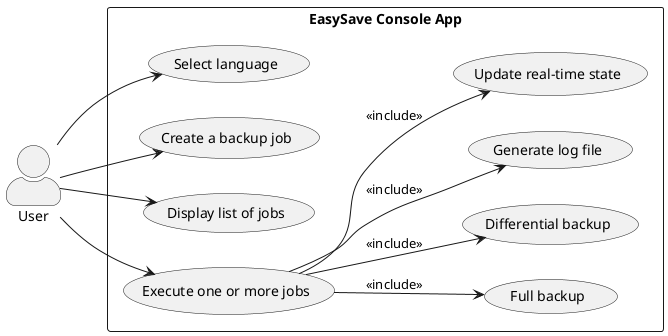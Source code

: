 @startuml
left to right direction
skinparam packageStyle rectangle
skinparam actorStyle awesome

actor User

rectangle "EasySave Console App" {

    (Select language) as UC_Language
    (Create a backup job) as UC_CreateJob
    (Display list of jobs) as UC_List
    (Execute one or more jobs) as UC_Execute
    (Full backup) as UC_Full
    (Differential backup) as UC_Diff
    (Generate log file) as UC_Log
    (Update real-time state) as UC_State

    User --> UC_Language
    User --> UC_CreateJob
    User --> UC_List
    User --> UC_Execute

    UC_Execute --> UC_Full : <<include>>
    UC_Execute --> UC_Diff : <<include>>

    UC_Execute --> UC_Log : <<include>>
    UC_Execute --> UC_State : <<include>>
}
@enduml
